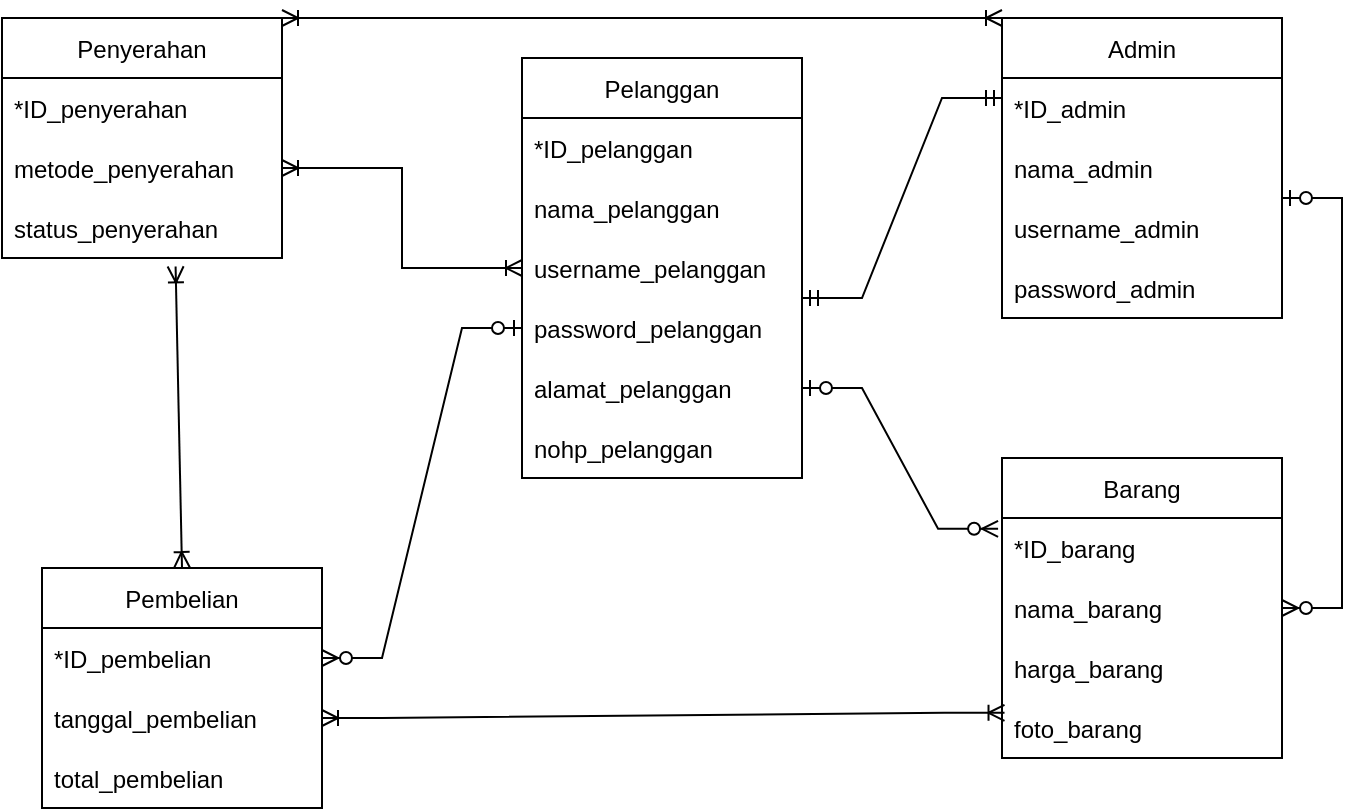 <mxfile version="17.1.3" type="github">
  <diagram id="IwebgvNAVu5qpsoz3bZH" name="Page-1">
    <mxGraphModel dx="976" dy="587" grid="1" gridSize="10" guides="1" tooltips="1" connect="1" arrows="1" fold="1" page="1" pageScale="1" pageWidth="827" pageHeight="1169" math="0" shadow="0">
      <root>
        <mxCell id="0" />
        <mxCell id="1" parent="0" />
        <mxCell id="Pw5TsFu_AuYeIr-zhndp-8" value="Admin" style="swimlane;fontStyle=0;childLayout=stackLayout;horizontal=1;startSize=30;horizontalStack=0;resizeParent=1;resizeParentMax=0;resizeLast=0;collapsible=1;marginBottom=0;" parent="1" vertex="1">
          <mxGeometry x="550" y="250" width="140" height="150" as="geometry" />
        </mxCell>
        <mxCell id="Pw5TsFu_AuYeIr-zhndp-9" value="*ID_admin" style="text;strokeColor=none;fillColor=none;align=left;verticalAlign=middle;spacingLeft=4;spacingRight=4;overflow=hidden;points=[[0,0.5],[1,0.5]];portConstraint=eastwest;rotatable=0;" parent="Pw5TsFu_AuYeIr-zhndp-8" vertex="1">
          <mxGeometry y="30" width="140" height="30" as="geometry" />
        </mxCell>
        <mxCell id="Pw5TsFu_AuYeIr-zhndp-10" value="nama_admin    " style="text;strokeColor=none;fillColor=none;align=left;verticalAlign=middle;spacingLeft=4;spacingRight=4;overflow=hidden;points=[[0,0.5],[1,0.5]];portConstraint=eastwest;rotatable=0;" parent="Pw5TsFu_AuYeIr-zhndp-8" vertex="1">
          <mxGeometry y="60" width="140" height="30" as="geometry" />
        </mxCell>
        <mxCell id="Pw5TsFu_AuYeIr-zhndp-11" value="username_admin" style="text;strokeColor=none;fillColor=none;align=left;verticalAlign=middle;spacingLeft=4;spacingRight=4;overflow=hidden;points=[[0,0.5],[1,0.5]];portConstraint=eastwest;rotatable=0;" parent="Pw5TsFu_AuYeIr-zhndp-8" vertex="1">
          <mxGeometry y="90" width="140" height="30" as="geometry" />
        </mxCell>
        <mxCell id="Pw5TsFu_AuYeIr-zhndp-13" value="password_admin" style="text;strokeColor=none;fillColor=none;align=left;verticalAlign=middle;spacingLeft=4;spacingRight=4;overflow=hidden;points=[[0,0.5],[1,0.5]];portConstraint=eastwest;rotatable=0;" parent="Pw5TsFu_AuYeIr-zhndp-8" vertex="1">
          <mxGeometry y="120" width="140" height="30" as="geometry" />
        </mxCell>
        <mxCell id="Pw5TsFu_AuYeIr-zhndp-14" value="Pelanggan" style="swimlane;fontStyle=0;childLayout=stackLayout;horizontal=1;startSize=30;horizontalStack=0;resizeParent=1;resizeParentMax=0;resizeLast=0;collapsible=1;marginBottom=0;" parent="1" vertex="1">
          <mxGeometry x="310" y="270" width="140" height="210" as="geometry" />
        </mxCell>
        <mxCell id="Pw5TsFu_AuYeIr-zhndp-15" value="*ID_pelanggan" style="text;strokeColor=none;fillColor=none;align=left;verticalAlign=middle;spacingLeft=4;spacingRight=4;overflow=hidden;points=[[0,0.5],[1,0.5]];portConstraint=eastwest;rotatable=0;" parent="Pw5TsFu_AuYeIr-zhndp-14" vertex="1">
          <mxGeometry y="30" width="140" height="30" as="geometry" />
        </mxCell>
        <mxCell id="Pw5TsFu_AuYeIr-zhndp-16" value="nama_pelanggan" style="text;strokeColor=none;fillColor=none;align=left;verticalAlign=middle;spacingLeft=4;spacingRight=4;overflow=hidden;points=[[0,0.5],[1,0.5]];portConstraint=eastwest;rotatable=0;" parent="Pw5TsFu_AuYeIr-zhndp-14" vertex="1">
          <mxGeometry y="60" width="140" height="30" as="geometry" />
        </mxCell>
        <mxCell id="Pw5TsFu_AuYeIr-zhndp-17" value="username_pelanggan" style="text;strokeColor=none;fillColor=none;align=left;verticalAlign=middle;spacingLeft=4;spacingRight=4;overflow=hidden;points=[[0,0.5],[1,0.5]];portConstraint=eastwest;rotatable=0;" parent="Pw5TsFu_AuYeIr-zhndp-14" vertex="1">
          <mxGeometry y="90" width="140" height="30" as="geometry" />
        </mxCell>
        <mxCell id="Pw5TsFu_AuYeIr-zhndp-18" value="password_pelanggan" style="text;strokeColor=none;fillColor=none;align=left;verticalAlign=middle;spacingLeft=4;spacingRight=4;overflow=hidden;points=[[0,0.5],[1,0.5]];portConstraint=eastwest;rotatable=0;" parent="Pw5TsFu_AuYeIr-zhndp-14" vertex="1">
          <mxGeometry y="120" width="140" height="30" as="geometry" />
        </mxCell>
        <mxCell id="Pw5TsFu_AuYeIr-zhndp-19" value="alamat_pelanggan" style="text;strokeColor=none;fillColor=none;align=left;verticalAlign=middle;spacingLeft=4;spacingRight=4;overflow=hidden;points=[[0,0.5],[1,0.5]];portConstraint=eastwest;rotatable=0;" parent="Pw5TsFu_AuYeIr-zhndp-14" vertex="1">
          <mxGeometry y="150" width="140" height="30" as="geometry" />
        </mxCell>
        <mxCell id="Pw5TsFu_AuYeIr-zhndp-20" value="nohp_pelanggan" style="text;strokeColor=none;fillColor=none;align=left;verticalAlign=middle;spacingLeft=4;spacingRight=4;overflow=hidden;points=[[0,0.5],[1,0.5]];portConstraint=eastwest;rotatable=0;" parent="Pw5TsFu_AuYeIr-zhndp-14" vertex="1">
          <mxGeometry y="180" width="140" height="30" as="geometry" />
        </mxCell>
        <mxCell id="Pw5TsFu_AuYeIr-zhndp-21" value="Barang" style="swimlane;fontStyle=0;childLayout=stackLayout;horizontal=1;startSize=30;horizontalStack=0;resizeParent=1;resizeParentMax=0;resizeLast=0;collapsible=1;marginBottom=0;" parent="1" vertex="1">
          <mxGeometry x="550" y="470" width="140" height="150" as="geometry" />
        </mxCell>
        <mxCell id="Pw5TsFu_AuYeIr-zhndp-22" value="*ID_barang" style="text;strokeColor=none;fillColor=none;align=left;verticalAlign=middle;spacingLeft=4;spacingRight=4;overflow=hidden;points=[[0,0.5],[1,0.5]];portConstraint=eastwest;rotatable=0;" parent="Pw5TsFu_AuYeIr-zhndp-21" vertex="1">
          <mxGeometry y="30" width="140" height="30" as="geometry" />
        </mxCell>
        <mxCell id="Pw5TsFu_AuYeIr-zhndp-23" value="nama_barang" style="text;strokeColor=none;fillColor=none;align=left;verticalAlign=middle;spacingLeft=4;spacingRight=4;overflow=hidden;points=[[0,0.5],[1,0.5]];portConstraint=eastwest;rotatable=0;" parent="Pw5TsFu_AuYeIr-zhndp-21" vertex="1">
          <mxGeometry y="60" width="140" height="30" as="geometry" />
        </mxCell>
        <mxCell id="Pw5TsFu_AuYeIr-zhndp-24" value="harga_barang" style="text;strokeColor=none;fillColor=none;align=left;verticalAlign=middle;spacingLeft=4;spacingRight=4;overflow=hidden;points=[[0,0.5],[1,0.5]];portConstraint=eastwest;rotatable=0;" parent="Pw5TsFu_AuYeIr-zhndp-21" vertex="1">
          <mxGeometry y="90" width="140" height="30" as="geometry" />
        </mxCell>
        <mxCell id="Pw5TsFu_AuYeIr-zhndp-25" value="foto_barang" style="text;strokeColor=none;fillColor=none;align=left;verticalAlign=middle;spacingLeft=4;spacingRight=4;overflow=hidden;points=[[0,0.5],[1,0.5]];portConstraint=eastwest;rotatable=0;" parent="Pw5TsFu_AuYeIr-zhndp-21" vertex="1">
          <mxGeometry y="120" width="140" height="30" as="geometry" />
        </mxCell>
        <mxCell id="Pw5TsFu_AuYeIr-zhndp-26" value="Pembelian" style="swimlane;fontStyle=0;childLayout=stackLayout;horizontal=1;startSize=30;horizontalStack=0;resizeParent=1;resizeParentMax=0;resizeLast=0;collapsible=1;marginBottom=0;" parent="1" vertex="1">
          <mxGeometry x="70" y="525" width="140" height="120" as="geometry" />
        </mxCell>
        <mxCell id="Pw5TsFu_AuYeIr-zhndp-27" value="*ID_pembelian" style="text;strokeColor=none;fillColor=none;align=left;verticalAlign=middle;spacingLeft=4;spacingRight=4;overflow=hidden;points=[[0,0.5],[1,0.5]];portConstraint=eastwest;rotatable=0;" parent="Pw5TsFu_AuYeIr-zhndp-26" vertex="1">
          <mxGeometry y="30" width="140" height="30" as="geometry" />
        </mxCell>
        <mxCell id="Pw5TsFu_AuYeIr-zhndp-28" value="tanggal_pembelian" style="text;strokeColor=none;fillColor=none;align=left;verticalAlign=middle;spacingLeft=4;spacingRight=4;overflow=hidden;points=[[0,0.5],[1,0.5]];portConstraint=eastwest;rotatable=0;" parent="Pw5TsFu_AuYeIr-zhndp-26" vertex="1">
          <mxGeometry y="60" width="140" height="30" as="geometry" />
        </mxCell>
        <mxCell id="Pw5TsFu_AuYeIr-zhndp-29" value="total_pembelian" style="text;strokeColor=none;fillColor=none;align=left;verticalAlign=middle;spacingLeft=4;spacingRight=4;overflow=hidden;points=[[0,0.5],[1,0.5]];portConstraint=eastwest;rotatable=0;" parent="Pw5TsFu_AuYeIr-zhndp-26" vertex="1">
          <mxGeometry y="90" width="140" height="30" as="geometry" />
        </mxCell>
        <mxCell id="Pw5TsFu_AuYeIr-zhndp-30" value="Penyerahan" style="swimlane;fontStyle=0;childLayout=stackLayout;horizontal=1;startSize=30;horizontalStack=0;resizeParent=1;resizeParentMax=0;resizeLast=0;collapsible=1;marginBottom=0;" parent="1" vertex="1">
          <mxGeometry x="50" y="250" width="140" height="120" as="geometry" />
        </mxCell>
        <mxCell id="Pw5TsFu_AuYeIr-zhndp-31" value="*ID_penyerahan" style="text;strokeColor=none;fillColor=none;align=left;verticalAlign=middle;spacingLeft=4;spacingRight=4;overflow=hidden;points=[[0,0.5],[1,0.5]];portConstraint=eastwest;rotatable=0;" parent="Pw5TsFu_AuYeIr-zhndp-30" vertex="1">
          <mxGeometry y="30" width="140" height="30" as="geometry" />
        </mxCell>
        <mxCell id="Pw5TsFu_AuYeIr-zhndp-32" value="metode_penyerahan" style="text;strokeColor=none;fillColor=none;align=left;verticalAlign=middle;spacingLeft=4;spacingRight=4;overflow=hidden;points=[[0,0.5],[1,0.5]];portConstraint=eastwest;rotatable=0;" parent="Pw5TsFu_AuYeIr-zhndp-30" vertex="1">
          <mxGeometry y="60" width="140" height="30" as="geometry" />
        </mxCell>
        <mxCell id="Pw5TsFu_AuYeIr-zhndp-33" value="status_penyerahan" style="text;strokeColor=none;fillColor=none;align=left;verticalAlign=middle;spacingLeft=4;spacingRight=4;overflow=hidden;points=[[0,0.5],[1,0.5]];portConstraint=eastwest;rotatable=0;" parent="Pw5TsFu_AuYeIr-zhndp-30" vertex="1">
          <mxGeometry y="90" width="140" height="30" as="geometry" />
        </mxCell>
        <mxCell id="Pw5TsFu_AuYeIr-zhndp-44" value="" style="line;strokeWidth=1;rotatable=0;dashed=0;labelPosition=right;align=left;verticalAlign=middle;spacingTop=0;spacingLeft=6;points=[];portConstraint=eastwest;" parent="1" vertex="1">
          <mxGeometry x="690" y="330" width="10" as="geometry" />
        </mxCell>
        <mxCell id="skmNqAVbtB9pMUS6ojma-1" value="" style="edgeStyle=entityRelationEdgeStyle;fontSize=12;html=1;endArrow=ERmandOne;startArrow=ERmandOne;rounded=0;" edge="1" parent="1">
          <mxGeometry width="100" height="100" relative="1" as="geometry">
            <mxPoint x="450" y="390" as="sourcePoint" />
            <mxPoint x="550" y="290" as="targetPoint" />
          </mxGeometry>
        </mxCell>
        <mxCell id="skmNqAVbtB9pMUS6ojma-5" value="" style="edgeStyle=entityRelationEdgeStyle;fontSize=12;html=1;endArrow=ERzeroToMany;startArrow=ERzeroToOne;rounded=0;entryX=1;entryY=0.5;entryDx=0;entryDy=0;" edge="1" parent="1" target="Pw5TsFu_AuYeIr-zhndp-23">
          <mxGeometry width="100" height="100" relative="1" as="geometry">
            <mxPoint x="690" y="340" as="sourcePoint" />
            <mxPoint x="790" y="240" as="targetPoint" />
          </mxGeometry>
        </mxCell>
        <mxCell id="skmNqAVbtB9pMUS6ojma-6" value="" style="edgeStyle=entityRelationEdgeStyle;fontSize=12;html=1;endArrow=ERzeroToMany;startArrow=ERzeroToOne;rounded=0;entryX=-0.014;entryY=0.18;entryDx=0;entryDy=0;entryPerimeter=0;exitX=1;exitY=0.5;exitDx=0;exitDy=0;" edge="1" parent="1" source="Pw5TsFu_AuYeIr-zhndp-19" target="Pw5TsFu_AuYeIr-zhndp-22">
          <mxGeometry width="100" height="100" relative="1" as="geometry">
            <mxPoint x="370" y="450" as="sourcePoint" />
            <mxPoint x="470" y="350" as="targetPoint" />
          </mxGeometry>
        </mxCell>
        <mxCell id="skmNqAVbtB9pMUS6ojma-7" value="" style="edgeStyle=entityRelationEdgeStyle;fontSize=12;html=1;endArrow=ERzeroToMany;startArrow=ERzeroToOne;rounded=0;entryX=1;entryY=0.5;entryDx=0;entryDy=0;exitX=0;exitY=0.5;exitDx=0;exitDy=0;" edge="1" parent="1" source="Pw5TsFu_AuYeIr-zhndp-18" target="Pw5TsFu_AuYeIr-zhndp-27">
          <mxGeometry width="100" height="100" relative="1" as="geometry">
            <mxPoint x="320" y="595" as="sourcePoint" />
            <mxPoint x="420" y="495" as="targetPoint" />
          </mxGeometry>
        </mxCell>
        <mxCell id="skmNqAVbtB9pMUS6ojma-8" value="" style="edgeStyle=entityRelationEdgeStyle;fontSize=12;html=1;endArrow=ERoneToMany;startArrow=ERoneToMany;rounded=0;exitX=1;exitY=0.5;exitDx=0;exitDy=0;entryX=0.009;entryY=0.247;entryDx=0;entryDy=0;entryPerimeter=0;" edge="1" parent="1" source="Pw5TsFu_AuYeIr-zhndp-28" target="Pw5TsFu_AuYeIr-zhndp-25">
          <mxGeometry width="100" height="100" relative="1" as="geometry">
            <mxPoint x="370" y="650" as="sourcePoint" />
            <mxPoint x="540" y="600" as="targetPoint" />
          </mxGeometry>
        </mxCell>
        <mxCell id="skmNqAVbtB9pMUS6ojma-9" value="" style="fontSize=12;html=1;endArrow=ERoneToMany;startArrow=ERoneToMany;rounded=0;entryX=0.5;entryY=0;entryDx=0;entryDy=0;exitX=0.62;exitY=1.14;exitDx=0;exitDy=0;exitPerimeter=0;" edge="1" parent="1" source="Pw5TsFu_AuYeIr-zhndp-33" target="Pw5TsFu_AuYeIr-zhndp-26">
          <mxGeometry width="100" height="100" relative="1" as="geometry">
            <mxPoint x="120" y="390" as="sourcePoint" />
            <mxPoint x="130" y="510" as="targetPoint" />
          </mxGeometry>
        </mxCell>
        <mxCell id="skmNqAVbtB9pMUS6ojma-10" value="" style="edgeStyle=orthogonalEdgeStyle;fontSize=12;html=1;endArrow=ERoneToMany;startArrow=ERoneToMany;rounded=0;entryX=1;entryY=0.5;entryDx=0;entryDy=0;exitX=0;exitY=0.5;exitDx=0;exitDy=0;" edge="1" parent="1" source="Pw5TsFu_AuYeIr-zhndp-17" target="Pw5TsFu_AuYeIr-zhndp-32">
          <mxGeometry width="100" height="100" relative="1" as="geometry">
            <mxPoint x="190" y="430" as="sourcePoint" />
            <mxPoint x="290" y="330" as="targetPoint" />
          </mxGeometry>
        </mxCell>
        <mxCell id="skmNqAVbtB9pMUS6ojma-11" value="" style="edgeStyle=entityRelationEdgeStyle;fontSize=12;html=1;endArrow=ERoneToMany;startArrow=ERoneToMany;rounded=0;exitX=1;exitY=0;exitDx=0;exitDy=0;" edge="1" parent="1" source="Pw5TsFu_AuYeIr-zhndp-30">
          <mxGeometry width="100" height="100" relative="1" as="geometry">
            <mxPoint x="450" y="350" as="sourcePoint" />
            <mxPoint x="550" y="250" as="targetPoint" />
          </mxGeometry>
        </mxCell>
      </root>
    </mxGraphModel>
  </diagram>
</mxfile>
